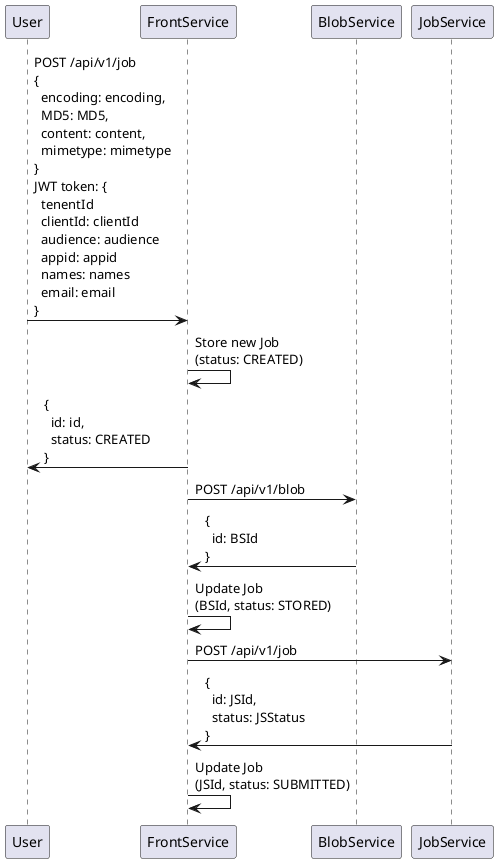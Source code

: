 @startuml
User -> FrontService: POST /api/v1/job\n{\n  encoding: encoding,\n  MD5: MD5,\n  content: content,\n  mimetype: mimetype\n}\nJWT token: {\n  tenentId\n  clientId: clientId\n  audience: audience\n  appid: appid\n  names: names\n  email: email\n}

FrontService -> FrontService: Store new Job\n(status: CREATED)
' could store blob too to retry in case blobservice fails

FrontService -> User: {\n  id: id,\n  status: CREATED\n}

FrontService -> BlobService: POST /api/v1/blob
BlobService -> FrontService: {\n  id: BSId\n}

FrontService -> FrontService: Update Job\n(BSId, status: STORED)

FrontService -> JobService: POST /api/v1/job
JobService -> FrontService: {\n  id: JSId,\n  status: JSStatus\n}

FrontService -> FrontService: Update Job\n(JSId, status: SUBMITTED)
@enduml
